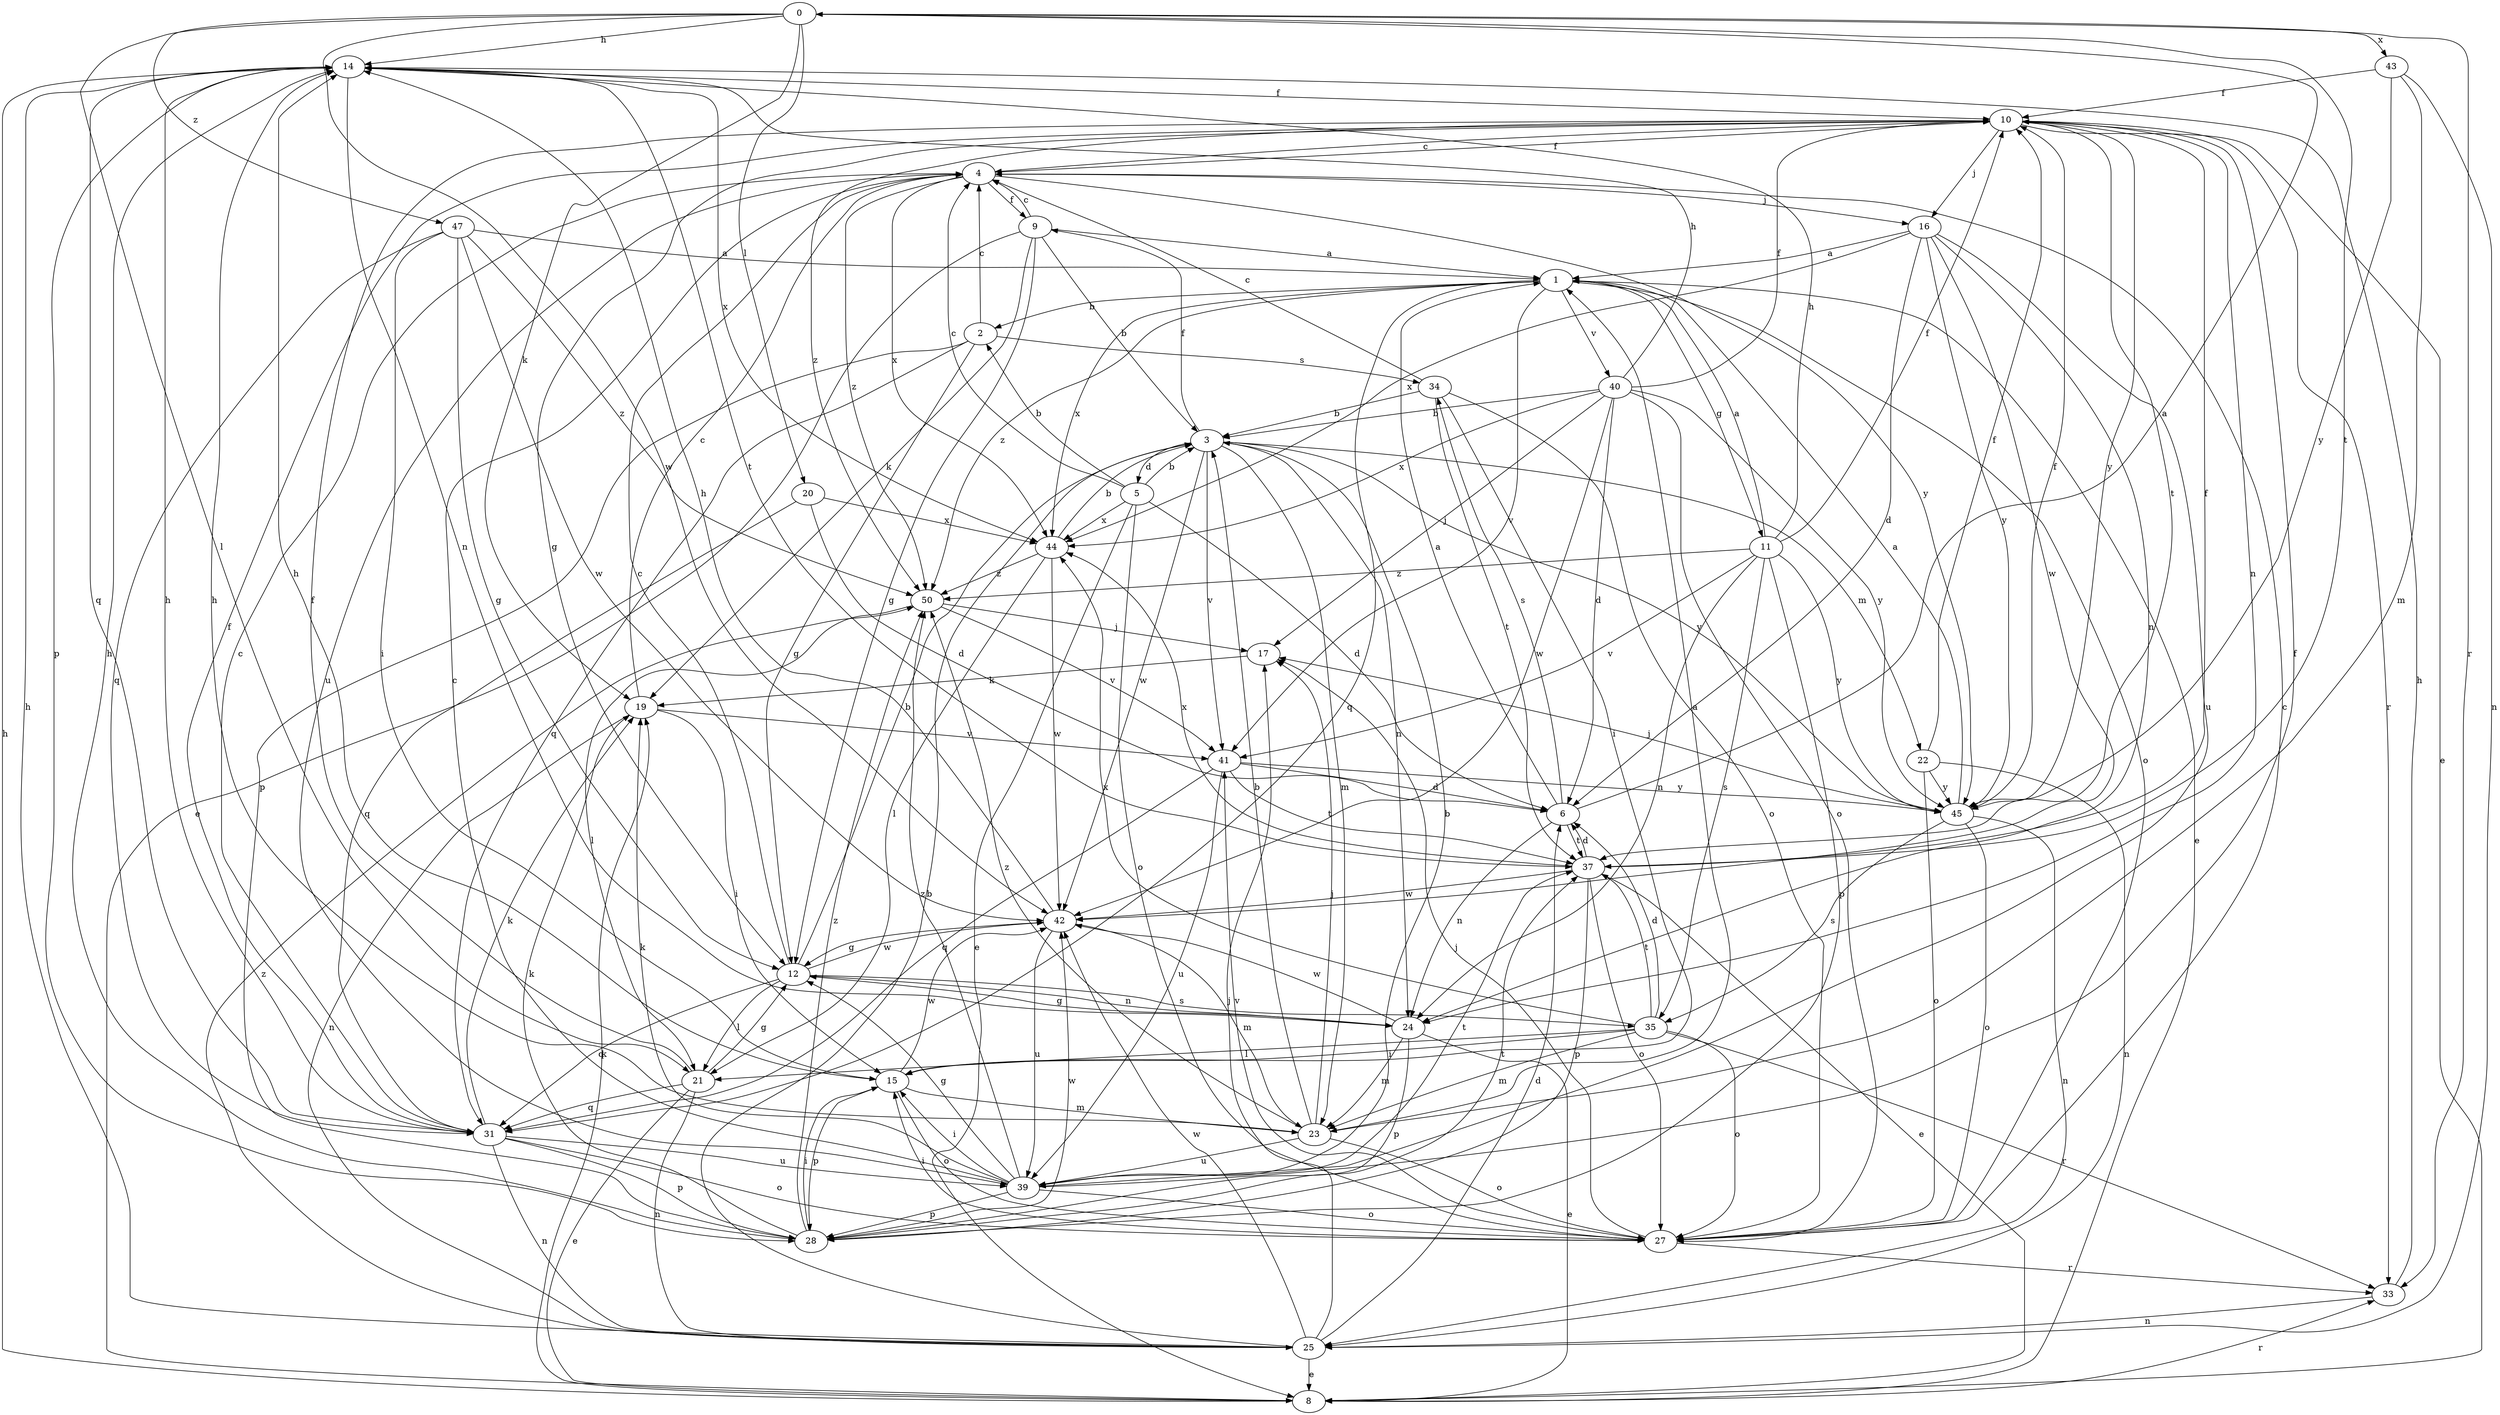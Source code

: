 strict digraph  {
0;
1;
2;
3;
4;
5;
6;
8;
9;
10;
11;
12;
14;
15;
16;
17;
19;
20;
21;
22;
23;
24;
25;
27;
28;
31;
33;
34;
35;
37;
39;
40;
41;
42;
43;
44;
45;
47;
50;
0 -> 14  [label=h];
0 -> 19  [label=k];
0 -> 20  [label=l];
0 -> 21  [label=l];
0 -> 33  [label=r];
0 -> 37  [label=t];
0 -> 42  [label=w];
0 -> 43  [label=x];
0 -> 47  [label=z];
1 -> 2  [label=b];
1 -> 8  [label=e];
1 -> 11  [label=g];
1 -> 27  [label=o];
1 -> 31  [label=q];
1 -> 40  [label=v];
1 -> 41  [label=v];
1 -> 44  [label=x];
1 -> 50  [label=z];
2 -> 4  [label=c];
2 -> 12  [label=g];
2 -> 28  [label=p];
2 -> 31  [label=q];
2 -> 34  [label=s];
3 -> 5  [label=d];
3 -> 9  [label=f];
3 -> 22  [label=m];
3 -> 23  [label=m];
3 -> 24  [label=n];
3 -> 41  [label=v];
3 -> 42  [label=w];
3 -> 45  [label=y];
4 -> 9  [label=f];
4 -> 10  [label=f];
4 -> 16  [label=j];
4 -> 39  [label=u];
4 -> 44  [label=x];
4 -> 45  [label=y];
4 -> 50  [label=z];
5 -> 2  [label=b];
5 -> 3  [label=b];
5 -> 4  [label=c];
5 -> 6  [label=d];
5 -> 8  [label=e];
5 -> 27  [label=o];
5 -> 44  [label=x];
6 -> 0  [label=a];
6 -> 1  [label=a];
6 -> 24  [label=n];
6 -> 34  [label=s];
6 -> 37  [label=t];
8 -> 14  [label=h];
8 -> 19  [label=k];
8 -> 33  [label=r];
9 -> 1  [label=a];
9 -> 3  [label=b];
9 -> 4  [label=c];
9 -> 8  [label=e];
9 -> 12  [label=g];
9 -> 19  [label=k];
10 -> 4  [label=c];
10 -> 8  [label=e];
10 -> 12  [label=g];
10 -> 16  [label=j];
10 -> 24  [label=n];
10 -> 33  [label=r];
10 -> 37  [label=t];
10 -> 45  [label=y];
10 -> 50  [label=z];
11 -> 1  [label=a];
11 -> 10  [label=f];
11 -> 14  [label=h];
11 -> 24  [label=n];
11 -> 28  [label=p];
11 -> 35  [label=s];
11 -> 41  [label=v];
11 -> 45  [label=y];
11 -> 50  [label=z];
12 -> 3  [label=b];
12 -> 4  [label=c];
12 -> 21  [label=l];
12 -> 24  [label=n];
12 -> 31  [label=q];
12 -> 35  [label=s];
12 -> 42  [label=w];
14 -> 10  [label=f];
14 -> 24  [label=n];
14 -> 28  [label=p];
14 -> 31  [label=q];
14 -> 37  [label=t];
14 -> 44  [label=x];
15 -> 14  [label=h];
15 -> 23  [label=m];
15 -> 27  [label=o];
15 -> 28  [label=p];
15 -> 42  [label=w];
16 -> 1  [label=a];
16 -> 6  [label=d];
16 -> 24  [label=n];
16 -> 39  [label=u];
16 -> 42  [label=w];
16 -> 44  [label=x];
16 -> 45  [label=y];
17 -> 19  [label=k];
19 -> 4  [label=c];
19 -> 15  [label=i];
19 -> 25  [label=n];
19 -> 41  [label=v];
20 -> 6  [label=d];
20 -> 31  [label=q];
20 -> 44  [label=x];
21 -> 8  [label=e];
21 -> 10  [label=f];
21 -> 12  [label=g];
21 -> 25  [label=n];
21 -> 31  [label=q];
22 -> 10  [label=f];
22 -> 25  [label=n];
22 -> 27  [label=o];
22 -> 45  [label=y];
23 -> 1  [label=a];
23 -> 3  [label=b];
23 -> 14  [label=h];
23 -> 17  [label=j];
23 -> 27  [label=o];
23 -> 39  [label=u];
23 -> 50  [label=z];
24 -> 8  [label=e];
24 -> 12  [label=g];
24 -> 23  [label=m];
24 -> 28  [label=p];
24 -> 42  [label=w];
25 -> 3  [label=b];
25 -> 6  [label=d];
25 -> 8  [label=e];
25 -> 14  [label=h];
25 -> 17  [label=j];
25 -> 42  [label=w];
25 -> 50  [label=z];
27 -> 4  [label=c];
27 -> 15  [label=i];
27 -> 17  [label=j];
27 -> 33  [label=r];
27 -> 41  [label=v];
28 -> 14  [label=h];
28 -> 15  [label=i];
28 -> 19  [label=k];
28 -> 37  [label=t];
28 -> 42  [label=w];
28 -> 50  [label=z];
31 -> 4  [label=c];
31 -> 10  [label=f];
31 -> 14  [label=h];
31 -> 19  [label=k];
31 -> 25  [label=n];
31 -> 27  [label=o];
31 -> 28  [label=p];
31 -> 39  [label=u];
33 -> 14  [label=h];
33 -> 25  [label=n];
34 -> 3  [label=b];
34 -> 4  [label=c];
34 -> 15  [label=i];
34 -> 27  [label=o];
34 -> 37  [label=t];
35 -> 6  [label=d];
35 -> 15  [label=i];
35 -> 21  [label=l];
35 -> 23  [label=m];
35 -> 27  [label=o];
35 -> 33  [label=r];
35 -> 37  [label=t];
35 -> 44  [label=x];
37 -> 6  [label=d];
37 -> 8  [label=e];
37 -> 10  [label=f];
37 -> 27  [label=o];
37 -> 28  [label=p];
37 -> 42  [label=w];
37 -> 44  [label=x];
39 -> 3  [label=b];
39 -> 4  [label=c];
39 -> 10  [label=f];
39 -> 12  [label=g];
39 -> 15  [label=i];
39 -> 19  [label=k];
39 -> 27  [label=o];
39 -> 28  [label=p];
39 -> 37  [label=t];
39 -> 50  [label=z];
40 -> 3  [label=b];
40 -> 6  [label=d];
40 -> 10  [label=f];
40 -> 14  [label=h];
40 -> 17  [label=j];
40 -> 27  [label=o];
40 -> 42  [label=w];
40 -> 44  [label=x];
40 -> 45  [label=y];
41 -> 6  [label=d];
41 -> 31  [label=q];
41 -> 37  [label=t];
41 -> 39  [label=u];
41 -> 45  [label=y];
42 -> 12  [label=g];
42 -> 14  [label=h];
42 -> 23  [label=m];
42 -> 39  [label=u];
43 -> 10  [label=f];
43 -> 23  [label=m];
43 -> 25  [label=n];
43 -> 45  [label=y];
44 -> 3  [label=b];
44 -> 21  [label=l];
44 -> 42  [label=w];
44 -> 50  [label=z];
45 -> 1  [label=a];
45 -> 10  [label=f];
45 -> 17  [label=j];
45 -> 25  [label=n];
45 -> 27  [label=o];
45 -> 35  [label=s];
47 -> 1  [label=a];
47 -> 12  [label=g];
47 -> 15  [label=i];
47 -> 31  [label=q];
47 -> 42  [label=w];
47 -> 50  [label=z];
50 -> 17  [label=j];
50 -> 21  [label=l];
50 -> 41  [label=v];
}
